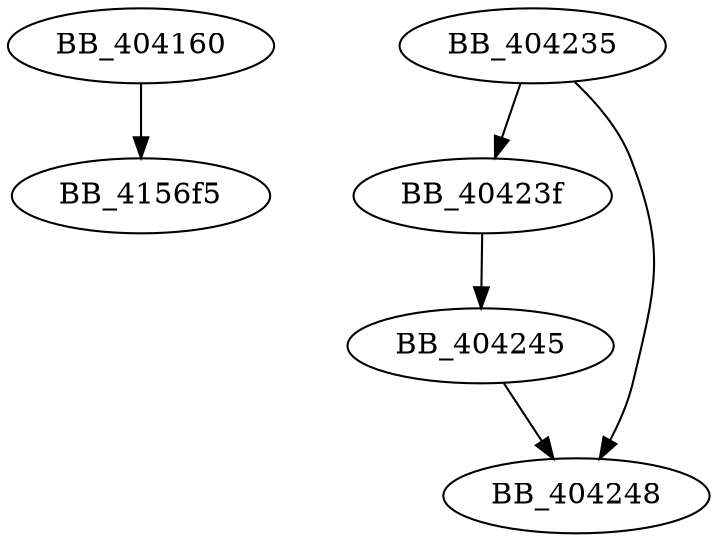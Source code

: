 DiGraph sub_404160{
BB_404160->BB_4156f5
BB_404235->BB_40423f
BB_404235->BB_404248
BB_40423f->BB_404245
BB_404245->BB_404248
}
